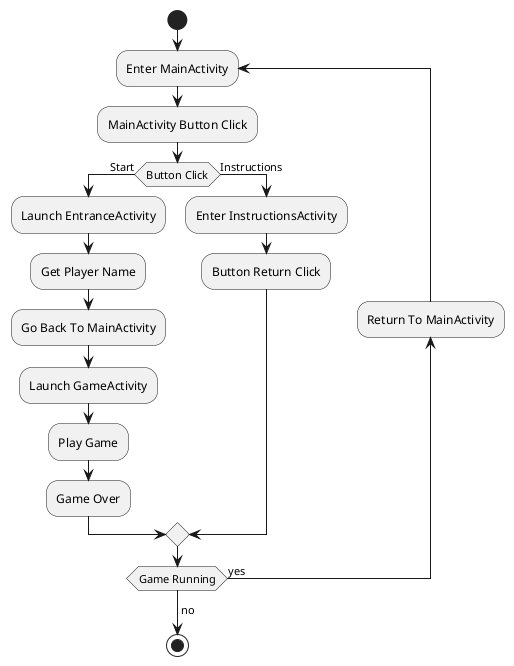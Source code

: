 @startuml
'https://plantuml.com/activity-diagram-beta

start
repeat :Enter MainActivity;
:MainActivity Button Click;

if(Button Click) then (Start)
  :Launch EntranceActivity;
  :Get Player Name;
  :Go Back To MainActivity;
  :Launch GameActivity;
  :Play Game;
  :Game Over;
else (Instructions)
    :Enter InstructionsActivity;
    :Button Return Click;
endif
backward:Return To MainActivity;
repeat while (Game Running) is (yes)
->no;

stop

@enduml
